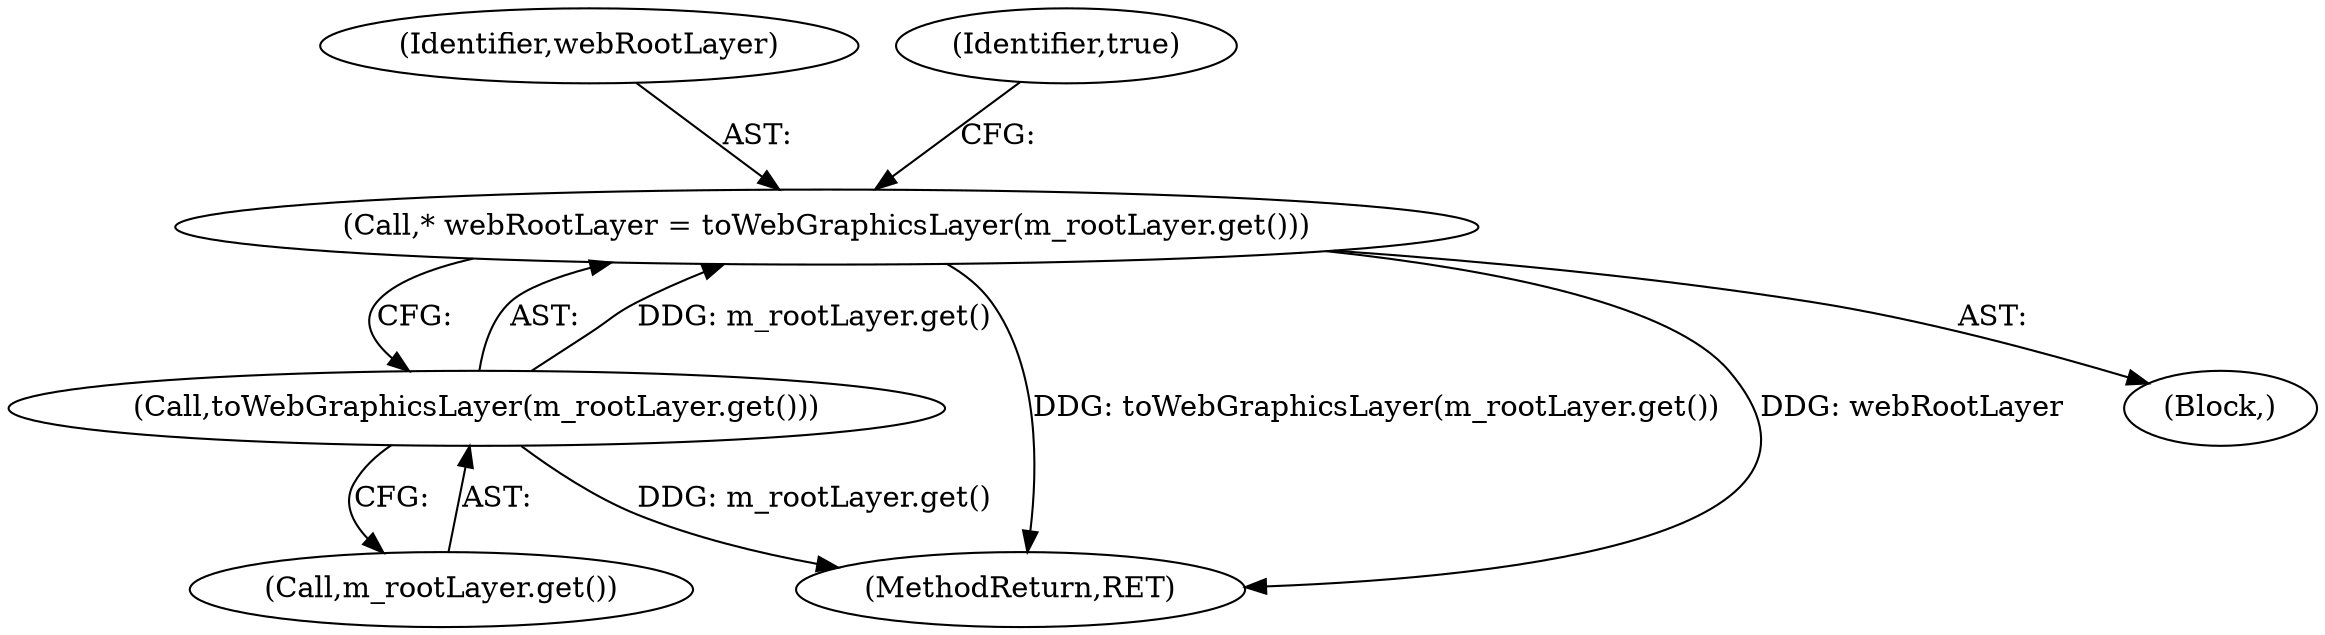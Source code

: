 digraph "0_Chrome_1777aa6484af15014b8691082a8c3075418786f5@pointer" {
"1000108" [label="(Call,* webRootLayer = toWebGraphicsLayer(m_rootLayer.get()))"];
"1000110" [label="(Call,toWebGraphicsLayer(m_rootLayer.get()))"];
"1000108" [label="(Call,* webRootLayer = toWebGraphicsLayer(m_rootLayer.get()))"];
"1000110" [label="(Call,toWebGraphicsLayer(m_rootLayer.get()))"];
"1000109" [label="(Identifier,webRootLayer)"];
"1000111" [label="(Call,m_rootLayer.get())"];
"1000143" [label="(MethodReturn,RET)"];
"1000102" [label="(Block,)"];
"1000113" [label="(Identifier,true)"];
"1000108" -> "1000102"  [label="AST: "];
"1000108" -> "1000110"  [label="CFG: "];
"1000109" -> "1000108"  [label="AST: "];
"1000110" -> "1000108"  [label="AST: "];
"1000113" -> "1000108"  [label="CFG: "];
"1000108" -> "1000143"  [label="DDG: toWebGraphicsLayer(m_rootLayer.get())"];
"1000108" -> "1000143"  [label="DDG: webRootLayer"];
"1000110" -> "1000108"  [label="DDG: m_rootLayer.get()"];
"1000110" -> "1000111"  [label="CFG: "];
"1000111" -> "1000110"  [label="AST: "];
"1000110" -> "1000143"  [label="DDG: m_rootLayer.get()"];
}
